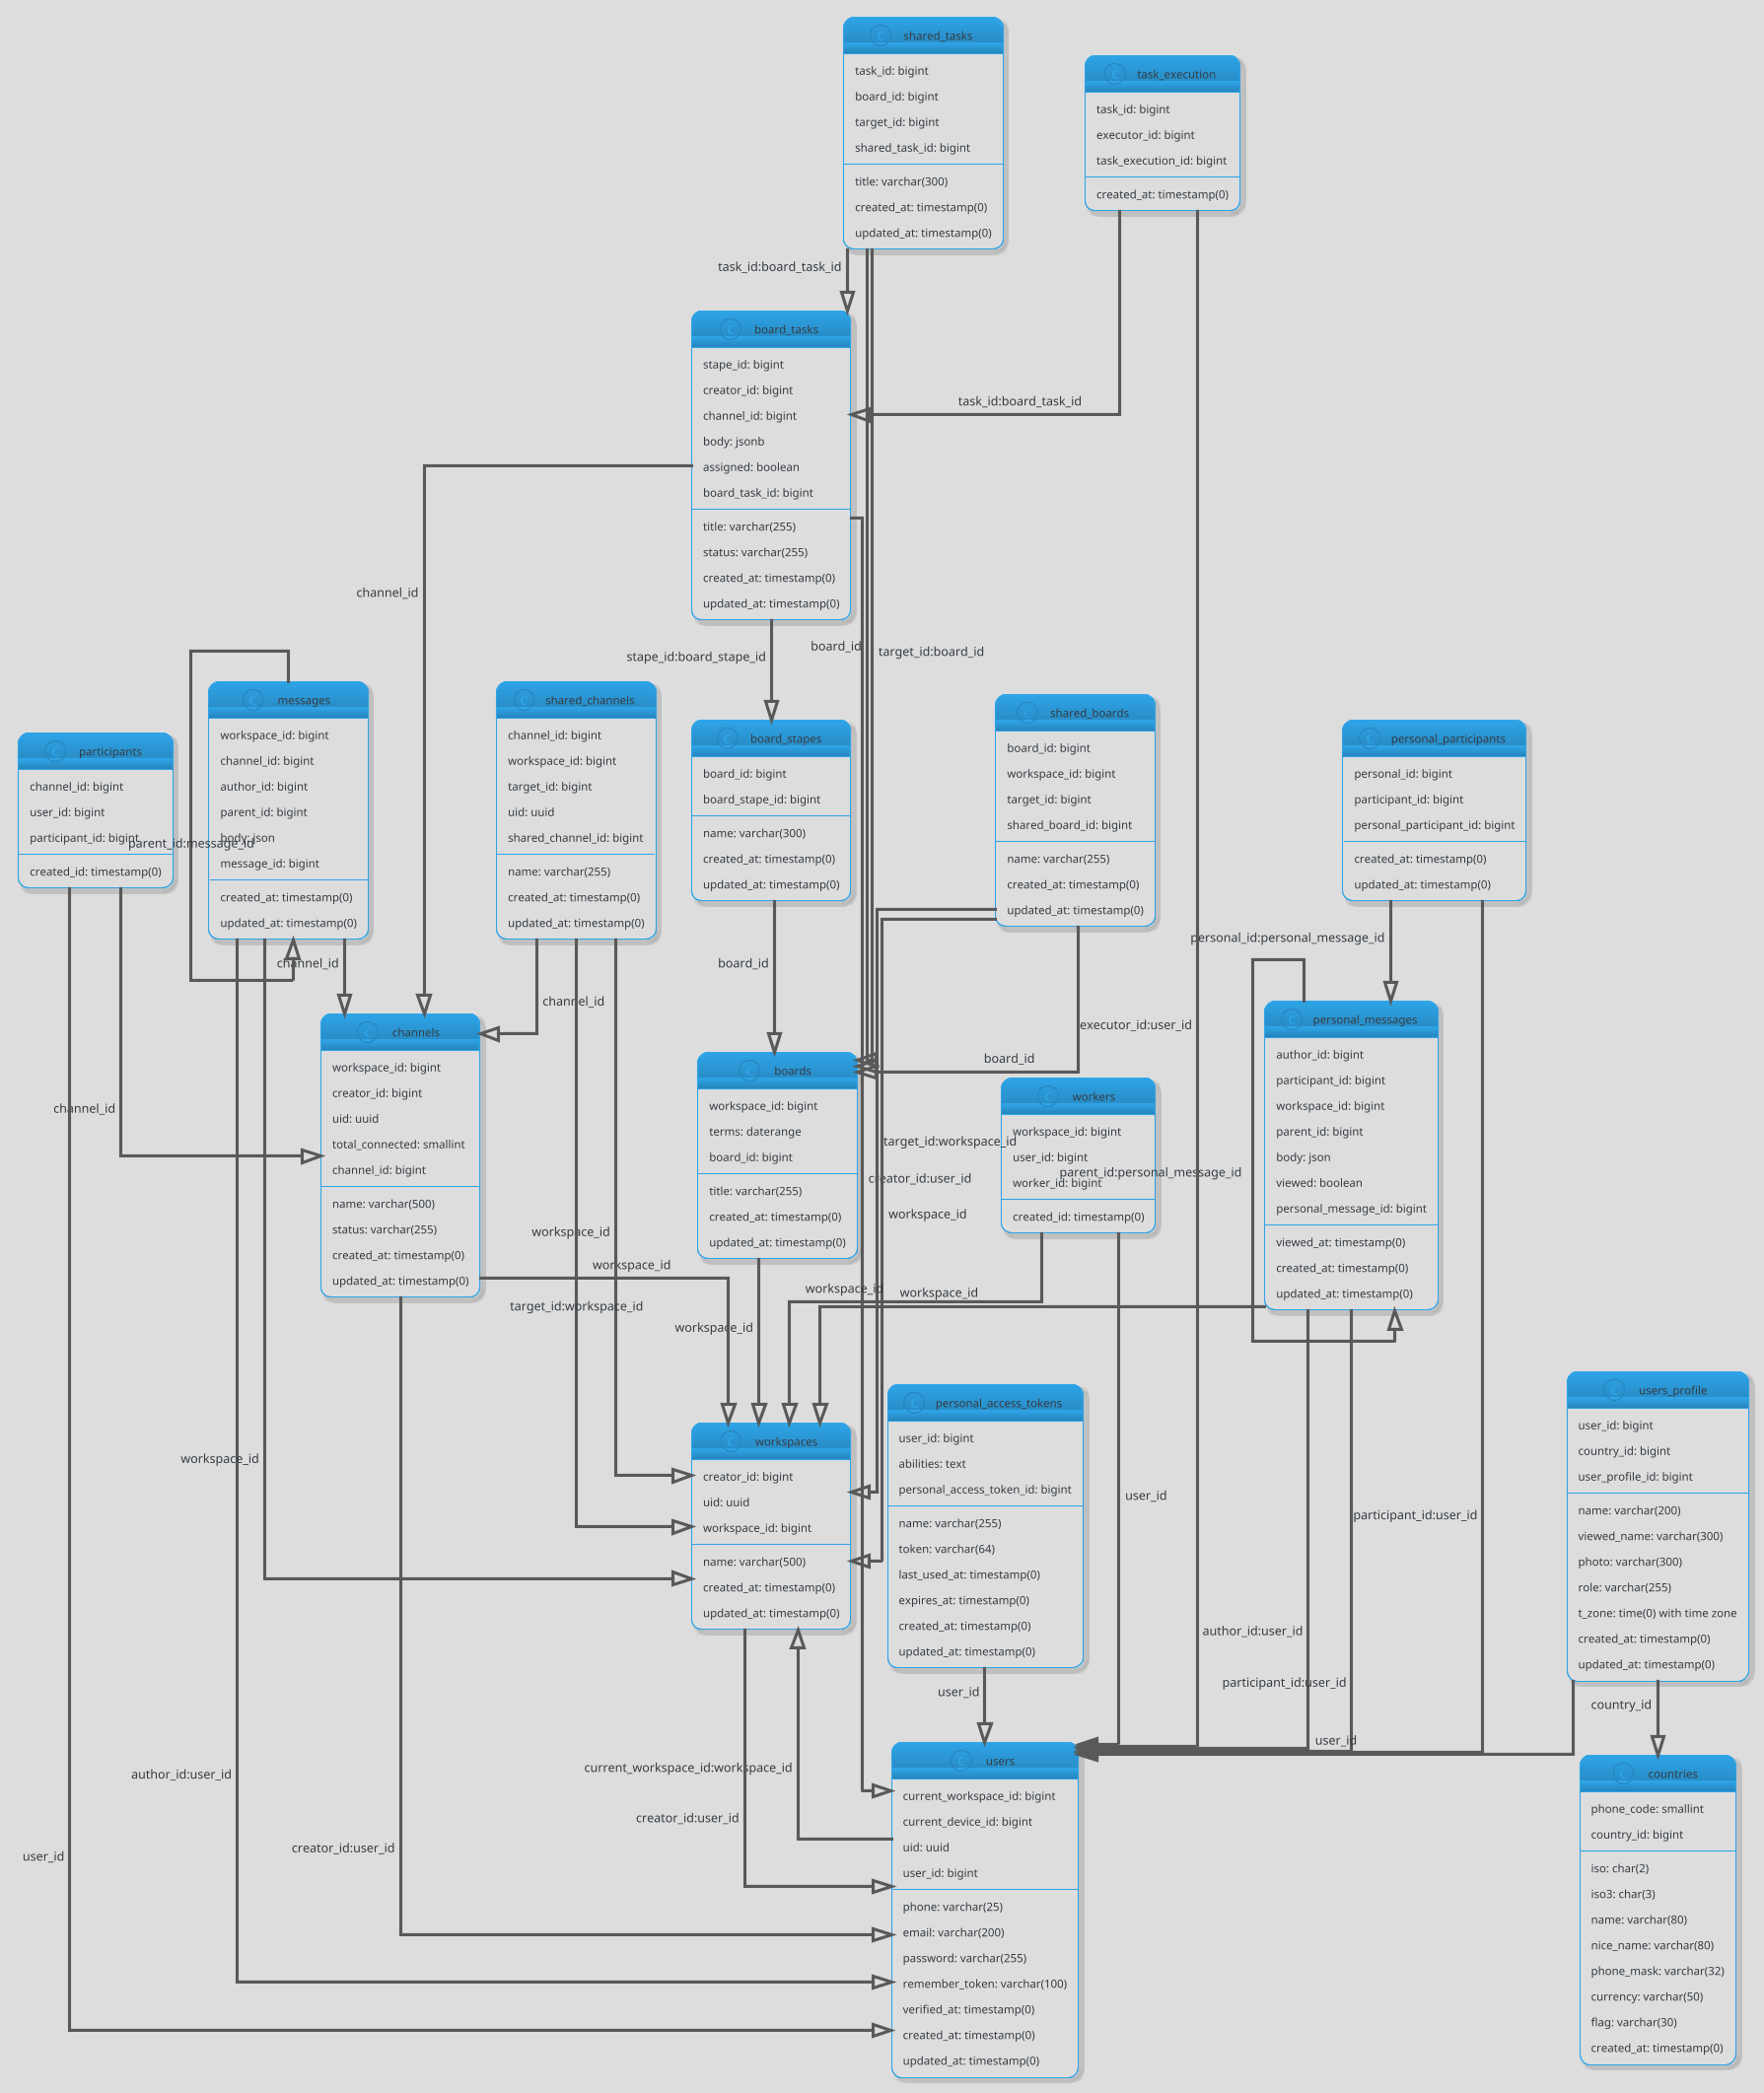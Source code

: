 @startuml

!theme cerulean-outline
top to bottom direction
skinparam linetype ortho
skinparam BackgroundColor DDDDDD
skinparam shadowing true
skinparam RoundCorner 20
skinparam ArrowColor 454645
skinparam FontColor 454645
skinparam SequenceLifeLineBorderColor 454645
skinparam SequenceGroupHeaderFontColor 454645
skinparam SequenceGroupFontColor 454645
skinparam SequenceGroupBorderColor 454645
skinparam SequenceGroupBorderThickness 1

class board_stapes {
   board_id: bigint
   name: varchar(300)
   created_at: timestamp(0)
   updated_at: timestamp(0)
   board_stape_id: bigint
}
class board_tasks {
   stape_id: bigint
   creator_id: bigint
   channel_id: bigint
   title: varchar(255)
   body: jsonb
   assigned: boolean
   status: varchar(255)
   created_at: timestamp(0)
   updated_at: timestamp(0)
   board_task_id: bigint
}
class boards {
   workspace_id: bigint
   title: varchar(255)
   created_at: timestamp(0)
   updated_at: timestamp(0)
   terms: daterange
   board_id: bigint
}
class channels {
   workspace_id: bigint
   creator_id: bigint
   uid: uuid
   name: varchar(500)
   status: varchar(255)
   total_connected: smallint
   created_at: timestamp(0)
   updated_at: timestamp(0)
   channel_id: bigint
}
class countries {
   iso: char(2)
   iso3: char(3)
   name: varchar(80)
   nice_name: varchar(80)
   phone_code: smallint
   phone_mask: varchar(32)
   currency: varchar(50)
   flag: varchar(30)
   created_at: timestamp(0)
   country_id: bigint
}
class messages {
   workspace_id: bigint
   channel_id: bigint
   author_id: bigint
   parent_id: bigint
   body: json
   created_at: timestamp(0)
   updated_at: timestamp(0)
   message_id: bigint
}
class participants {
   channel_id: bigint
   user_id: bigint
   created_id: timestamp(0)
   participant_id: bigint
}
class personal_access_tokens {
   user_id: bigint
   name: varchar(255)
   token: varchar(64)
   abilities: text
   last_used_at: timestamp(0)
   expires_at: timestamp(0)
   created_at: timestamp(0)
   updated_at: timestamp(0)
   personal_access_token_id: bigint
}
class personal_messages {
   author_id: bigint
   participant_id: bigint
   workspace_id: bigint
   parent_id: bigint
   body: json
   viewed: boolean
   viewed_at: timestamp(0)
   created_at: timestamp(0)
   updated_at: timestamp(0)
   personal_message_id: bigint
}
class personal_participants {
   personal_id: bigint
   participant_id: bigint
   created_at: timestamp(0)
   updated_at: timestamp(0)
   personal_participant_id: bigint
}
class shared_boards {
   board_id: bigint
   workspace_id: bigint
   target_id: bigint
   name: varchar(255)
   created_at: timestamp(0)
   updated_at: timestamp(0)
   shared_board_id: bigint
}
class shared_channels {
   channel_id: bigint
   workspace_id: bigint
   target_id: bigint
   uid: uuid
   name: varchar(255)
   created_at: timestamp(0)
   updated_at: timestamp(0)
   shared_channel_id: bigint
}
class shared_tasks {
   task_id: bigint
   board_id: bigint
   target_id: bigint
   title: varchar(300)
   created_at: timestamp(0)
   updated_at: timestamp(0)
   shared_task_id: bigint
}
class task_execution {
   task_id: bigint
   executor_id: bigint
   created_at: timestamp(0)
   task_execution_id: bigint
}
class users {
   current_workspace_id: bigint
   current_device_id: bigint
   uid: uuid
   phone: varchar(25)
   email: varchar(200)
   password: varchar(255)
   remember_token: varchar(100)
   verified_at: timestamp(0)
   created_at: timestamp(0)
   updated_at: timestamp(0)
   user_id: bigint
}
class users_profile {
   user_id: bigint
   country_id: bigint
   name: varchar(200)
   viewed_name: varchar(300)
   photo: varchar(300)
   role: varchar(255)
   t_zone: time(0) with time zone
   created_at: timestamp(0)
   updated_at: timestamp(0)
   user_profile_id: bigint
}
class workers {
   workspace_id: bigint
   user_id: bigint
   created_id: timestamp(0)
   worker_id: bigint
}
class workspaces {
   creator_id: bigint
   uid: uuid
   name: varchar(500)
   created_at: timestamp(0)
   updated_at: timestamp(0)
   workspace_id: bigint
}

board_stapes            -[#595959,plain]-^  boards                 : "board_id"
board_tasks             -[#595959,plain]-^  board_stapes           : "stape_id:board_stape_id"
board_tasks             -[#595959,plain]-^  channels               : "channel_id"
board_tasks             -[#595959,plain]-^  users                  : "creator_id:user_id"
boards                  -[#595959,plain]-^  workspaces             : "workspace_id"
channels                -[#595959,plain]-^  users                  : "creator_id:user_id"
channels                -[#595959,plain]-^  workspaces             : "workspace_id"
messages                -[#595959,plain]-^  channels               : "channel_id"
messages                -[#595959,plain]-^  messages               : "parent_id:message_id"
messages                -[#595959,plain]-^  users                  : "author_id:user_id"
messages                -[#595959,plain]-^  workspaces             : "workspace_id"
participants            -[#595959,plain]-^  channels               : "channel_id"
participants            -[#595959,plain]-^  users                  : "user_id"
personal_access_tokens  -[#595959,plain]-^  users                  : "user_id"
personal_messages       -[#595959,plain]-^  personal_messages      : "parent_id:personal_message_id"
personal_messages       -[#595959,plain]-^  users                  : "author_id:user_id"
personal_messages       -[#595959,plain]-^  users                  : "participant_id:user_id"
personal_messages       -[#595959,plain]-^  workspaces             : "workspace_id"
personal_participants   -[#595959,plain]-^  personal_messages      : "personal_id:personal_message_id"
personal_participants   -[#595959,plain]-^  users                  : "participant_id:user_id"
shared_boards           -[#595959,plain]-^  boards                 : "board_id"
shared_boards           -[#595959,plain]-^  workspaces             : "target_id:workspace_id"
shared_boards           -[#595959,plain]-^  workspaces             : "workspace_id"
shared_channels         -[#595959,plain]-^  channels               : "channel_id"
shared_channels         -[#595959,plain]-^  workspaces             : "workspace_id"
shared_channels         -[#595959,plain]-^  workspaces             : "target_id:workspace_id"
shared_tasks            -[#595959,plain]-^  board_tasks            : "task_id:board_task_id"
shared_tasks            -[#595959,plain]-^  boards                 : "board_id"
shared_tasks            -[#595959,plain]-^  boards                 : "target_id:board_id"
task_execution          -[#595959,plain]-^  board_tasks            : "task_id:board_task_id"
task_execution          -[#595959,plain]-^  users                  : "executor_id:user_id"
users                   -[#595959,plain]-^  workspaces             : "current_workspace_id:workspace_id"
users_profile           -[#595959,plain]-^  countries              : "country_id"
users_profile           -[#595959,plain]-^  users                  : "user_id"
workers                 -[#595959,plain]-^  users                  : "user_id"
workers                 -[#595959,plain]-^  workspaces             : "workspace_id"
workspaces              -[#595959,plain]-^  users                  : "creator_id:user_id"
@enduml
